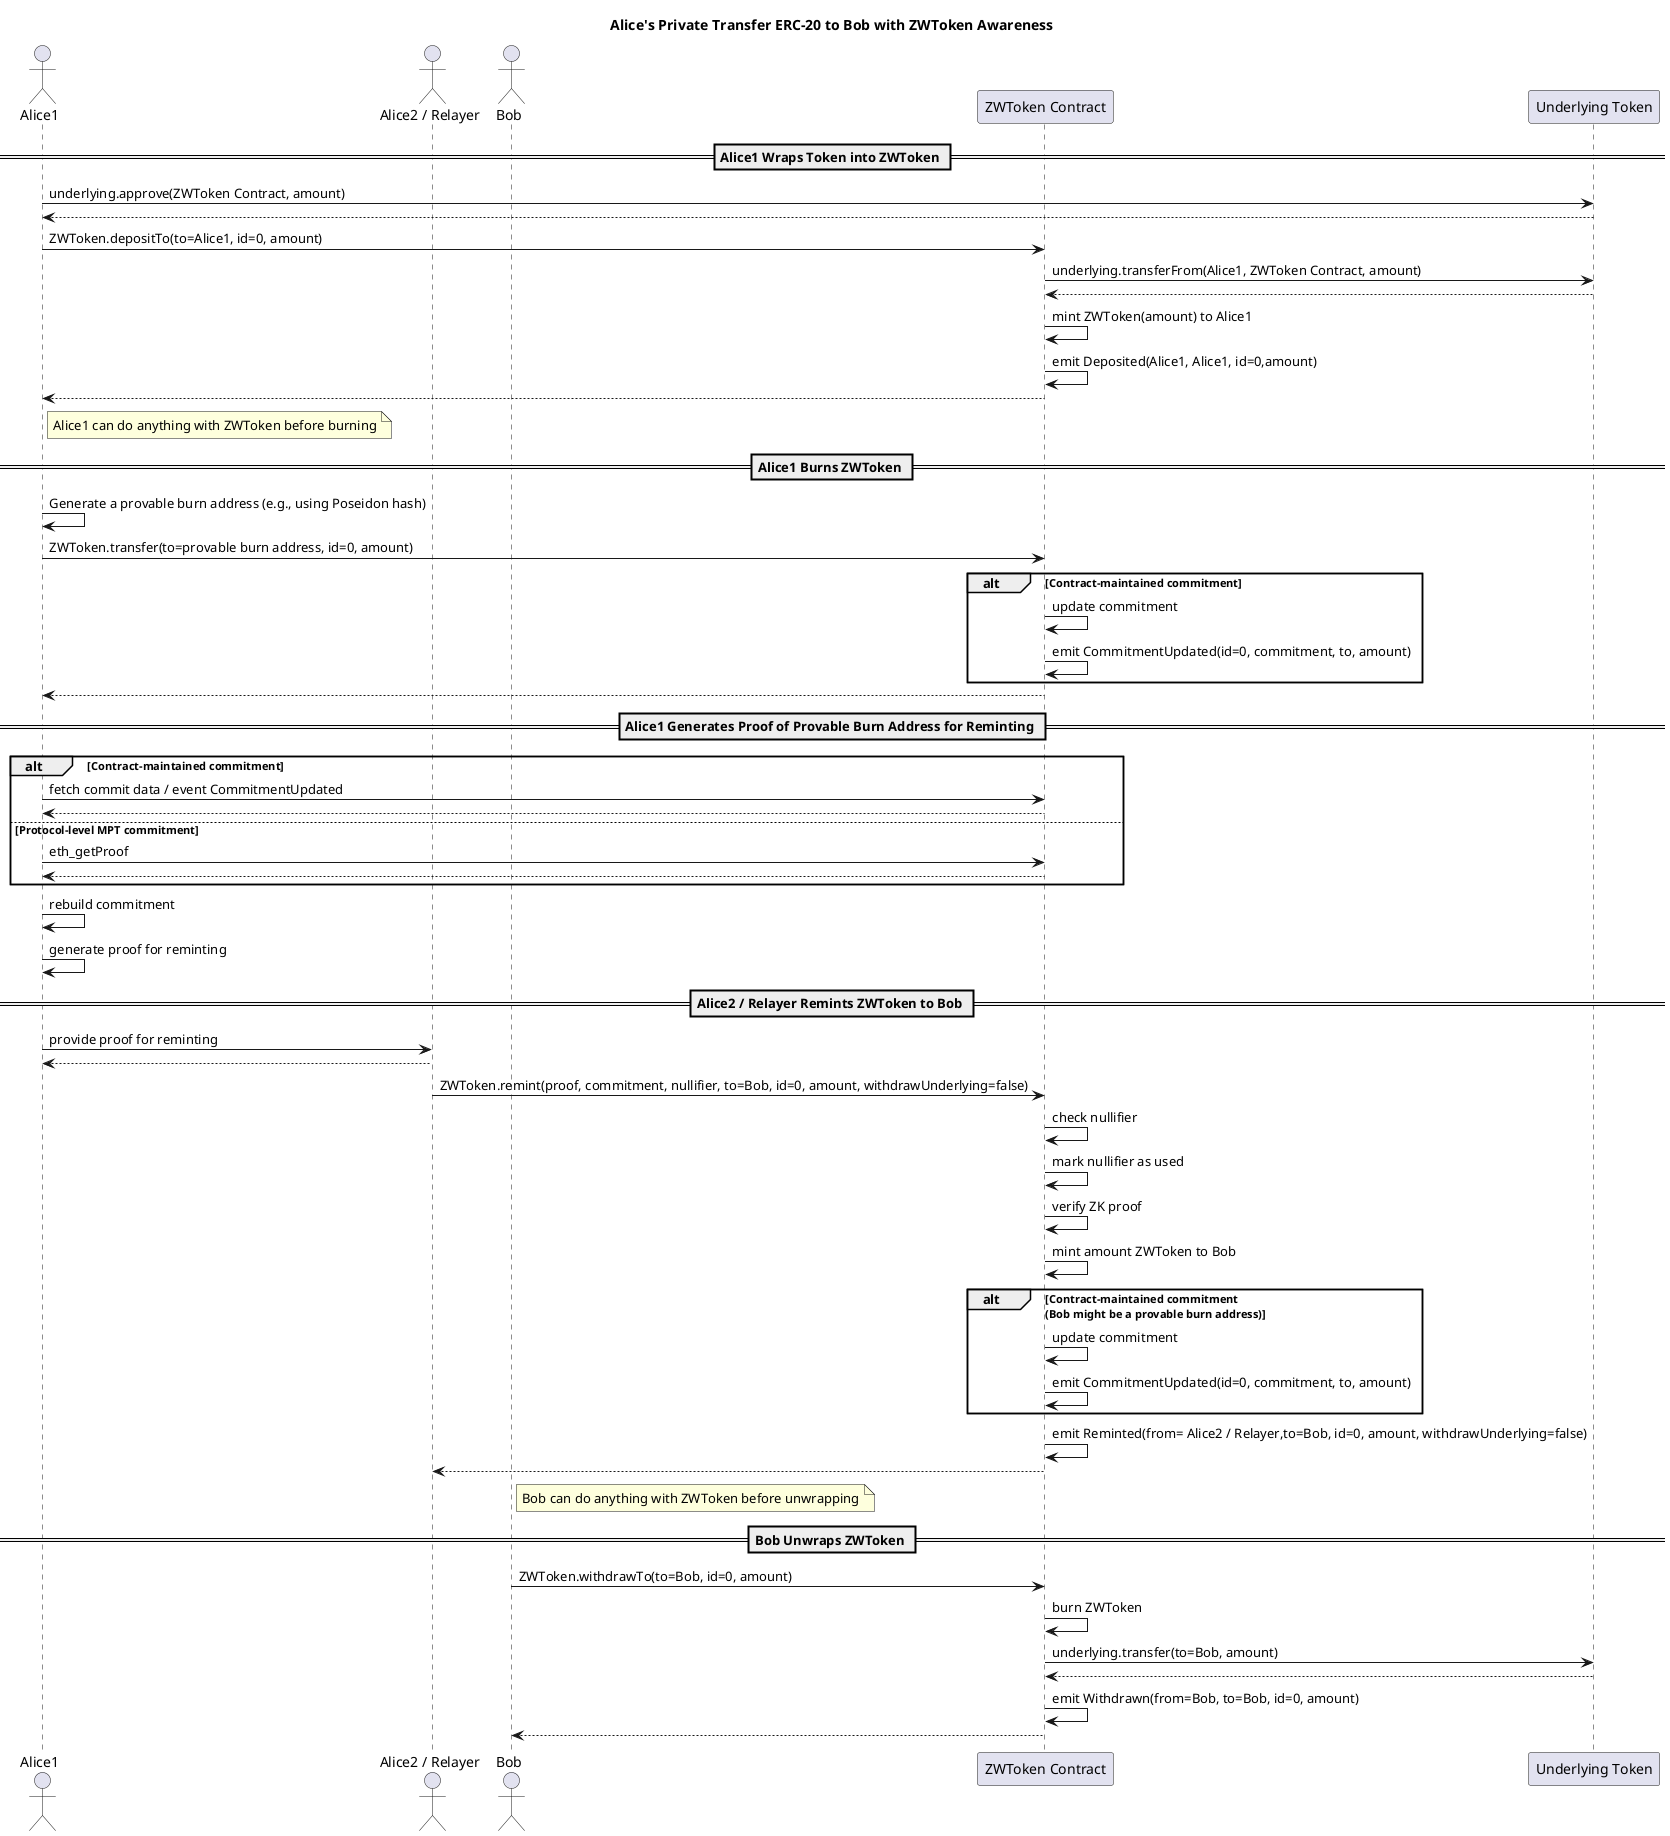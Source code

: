 @startuml
title Alice's Private Transfer ERC-20 to Bob with ZWToken Awareness

actor Alice1
actor "Alice2 / Relayer" as Alice2
actor Bob
participant "ZWToken Contract" as ZW
participant "Underlying Token" as U

== Alice1 Wraps Token into ZWToken ==
Alice1 -> U : underlying.approve(ZWToken Contract, amount)
Alice1 <-- U
Alice1 -> ZW : ZWToken.depositTo(to=Alice1, id=0, amount)
ZW -> U : underlying.transferFrom(Alice1, ZWToken Contract, amount)
ZW <-- U
ZW -> ZW : mint ZWToken(amount) to Alice1
ZW -> ZW : emit Deposited(Alice1, Alice1, id=0,amount)
Alice1 <-- ZW

note right of Alice1 : Alice1 can do anything with ZWToken before burning

== Alice1 Burns ZWToken ==
Alice1 -> Alice1 : Generate a provable burn address (e.g., using Poseidon hash)
Alice1 -> ZW : ZWToken.transfer(to=provable burn address, id=0, amount)
alt Contract-maintained commitment
    ZW -> ZW : update commitment
    ZW -> ZW : emit CommitmentUpdated(id=0, commitment, to, amount)
end
Alice1 <-- ZW

== Alice1 Generates Proof of Provable Burn Address for Reminting ==
alt Contract-maintained commitment
    Alice1 -> ZW : fetch commit data / event CommitmentUpdated
    Alice1 <-- ZW
else Protocol-level MPT commitment
    Alice1 -> ZW : eth_getProof
    Alice1 <-- ZW
end
Alice1 -> Alice1 : rebuild commitment
Alice1 -> Alice1 : generate proof for reminting

== Alice2 / Relayer Remints ZWToken to Bob ==
Alice1 -> Alice2 : provide proof for reminting
Alice1 <-- Alice2
Alice2 -> ZW : ZWToken.remint(proof, commitment, nullifier, to=Bob, id=0, amount, withdrawUnderlying=false)
ZW -> ZW : check nullifier
ZW -> ZW : mark nullifier as used
ZW -> ZW : verify ZK proof
ZW -> ZW : mint amount ZWToken to Bob
alt Contract-maintained commitment\n(Bob might be a provable burn address)
    ZW -> ZW : update commitment
    ZW -> ZW : emit CommitmentUpdated(id=0, commitment, to, amount)
end
ZW -> ZW : emit Reminted(from= Alice2 / Relayer,to=Bob, id=0, amount, withdrawUnderlying=false)
Alice2 <-- ZW

note right of Bob: Bob can do anything with ZWToken before unwrapping

== Bob Unwraps ZWToken ==
Bob -> ZW : ZWToken.withdrawTo(to=Bob, id=0, amount)
ZW -> ZW : burn ZWToken
ZW -> U : underlying.transfer(to=Bob, amount)
ZW <-- U
ZW -> ZW : emit Withdrawn(from=Bob, to=Bob, id=0, amount)
Bob <-- ZW
@enduml